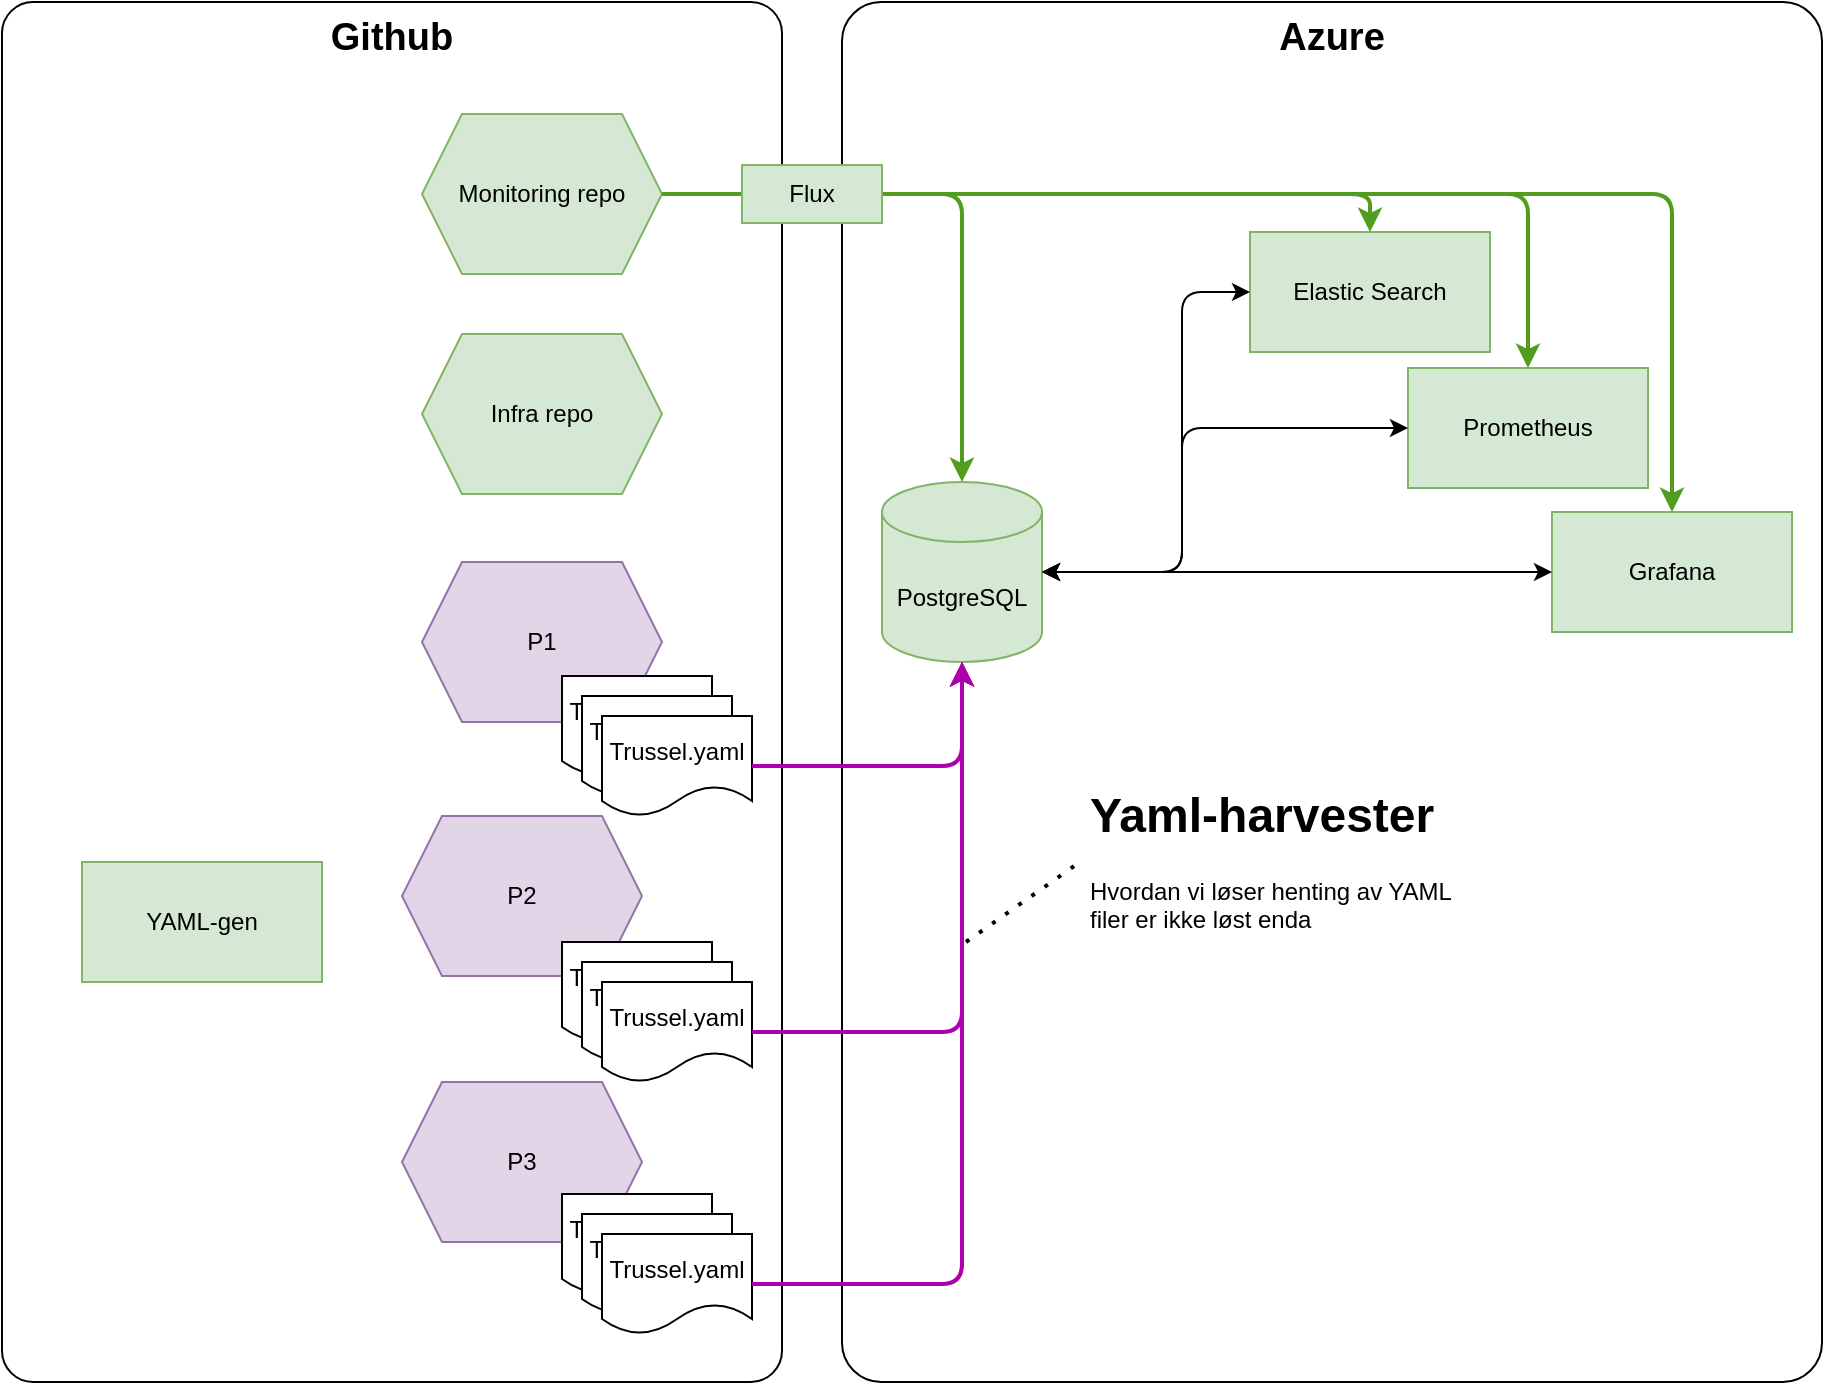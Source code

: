<mxfile version="20.8.16" type="device"><diagram name="Page-1" id="fscHKV_9pX_qJ2a3a6fP"><mxGraphModel dx="2954" dy="2338" grid="1" gridSize="10" guides="1" tooltips="1" connect="1" arrows="1" fold="1" page="1" pageScale="1" pageWidth="850" pageHeight="1100" math="0" shadow="0"><root><mxCell id="0"/><mxCell id="1" parent="0"/><mxCell id="vWF6bWzuH0LJniPWj4b2-16" value="Azure" style="rounded=1;whiteSpace=wrap;html=1;verticalAlign=top;arcSize=4;fontSize=19;fontStyle=1" vertex="1" parent="1"><mxGeometry x="600" y="-96" width="490" height="690" as="geometry"/></mxCell><mxCell id="vWF6bWzuH0LJniPWj4b2-1" value="Github" style="rounded=1;whiteSpace=wrap;html=1;verticalAlign=top;arcSize=4;fontSize=19;fontStyle=1" vertex="1" parent="1"><mxGeometry x="180" y="-96" width="390" height="690" as="geometry"/></mxCell><mxCell id="vWF6bWzuH0LJniPWj4b2-2" value="YAML-gen" style="rounded=0;whiteSpace=wrap;html=1;fillColor=#d5e8d4;strokeColor=#82b366;" vertex="1" parent="1"><mxGeometry x="220" y="334" width="120" height="60" as="geometry"/></mxCell><mxCell id="vWF6bWzuH0LJniPWj4b2-4" value="P1" style="shape=hexagon;perimeter=hexagonPerimeter2;whiteSpace=wrap;html=1;fixedSize=1;fillColor=#e1d5e7;strokeColor=#9673a6;" vertex="1" parent="1"><mxGeometry x="390" y="184" width="120" height="80" as="geometry"/></mxCell><mxCell id="vWF6bWzuH0LJniPWj4b2-5" value="P2" style="shape=hexagon;perimeter=hexagonPerimeter2;whiteSpace=wrap;html=1;fixedSize=1;fillColor=#e1d5e7;strokeColor=#9673a6;" vertex="1" parent="1"><mxGeometry x="380" y="311" width="120" height="80" as="geometry"/></mxCell><mxCell id="vWF6bWzuH0LJniPWj4b2-6" value="P3" style="shape=hexagon;perimeter=hexagonPerimeter2;whiteSpace=wrap;html=1;fixedSize=1;fillColor=#e1d5e7;strokeColor=#9673a6;" vertex="1" parent="1"><mxGeometry x="380" y="444" width="120" height="80" as="geometry"/></mxCell><mxCell id="vWF6bWzuH0LJniPWj4b2-8" value="Trussel.yaml" style="shape=document;whiteSpace=wrap;html=1;boundedLbl=1;" vertex="1" parent="1"><mxGeometry x="460" y="374" width="75" height="50" as="geometry"/></mxCell><mxCell id="vWF6bWzuH0LJniPWj4b2-9" value="Trussel.yaml" style="shape=document;whiteSpace=wrap;html=1;boundedLbl=1;" vertex="1" parent="1"><mxGeometry x="460" y="500" width="75" height="50" as="geometry"/></mxCell><mxCell id="vWF6bWzuH0LJniPWj4b2-3" value="Trussel.yaml" style="shape=document;whiteSpace=wrap;html=1;boundedLbl=1;" vertex="1" parent="1"><mxGeometry x="460" y="241" width="75" height="50" as="geometry"/></mxCell><mxCell id="vWF6bWzuH0LJniPWj4b2-10" value="Infra repo" style="shape=hexagon;perimeter=hexagonPerimeter2;whiteSpace=wrap;html=1;fixedSize=1;fillColor=#d5e8d4;strokeColor=#82b366;" vertex="1" parent="1"><mxGeometry x="390" y="70" width="120" height="80" as="geometry"/></mxCell><mxCell id="vWF6bWzuH0LJniPWj4b2-11" value="Monitoring repo" style="shape=hexagon;perimeter=hexagonPerimeter2;whiteSpace=wrap;html=1;fixedSize=1;fillColor=#d5e8d4;strokeColor=#82b366;" vertex="1" parent="1"><mxGeometry x="390" y="-40" width="120" height="80" as="geometry"/></mxCell><mxCell id="vWF6bWzuH0LJniPWj4b2-12" value="PostgreSQL" style="shape=cylinder3;whiteSpace=wrap;html=1;boundedLbl=1;backgroundOutline=1;size=15;fillColor=#d5e8d4;strokeColor=#82b366;" vertex="1" parent="1"><mxGeometry x="620" y="144" width="80" height="90" as="geometry"/></mxCell><mxCell id="vWF6bWzuH0LJniPWj4b2-13" value="Prometheus" style="rounded=0;whiteSpace=wrap;html=1;fillColor=#d5e8d4;strokeColor=#82b366;" vertex="1" parent="1"><mxGeometry x="883" y="87" width="120" height="60" as="geometry"/></mxCell><mxCell id="vWF6bWzuH0LJniPWj4b2-14" value="Grafana" style="rounded=0;whiteSpace=wrap;html=1;fillColor=#d5e8d4;strokeColor=#82b366;" vertex="1" parent="1"><mxGeometry x="955" y="159" width="120" height="60" as="geometry"/></mxCell><mxCell id="vWF6bWzuH0LJniPWj4b2-15" value="Elastic Search" style="rounded=0;whiteSpace=wrap;html=1;fillColor=#d5e8d4;strokeColor=#82b366;" vertex="1" parent="1"><mxGeometry x="804" y="19" width="120" height="60" as="geometry"/></mxCell><mxCell id="vWF6bWzuH0LJniPWj4b2-17" value="Trussel.yaml" style="shape=document;whiteSpace=wrap;html=1;boundedLbl=1;" vertex="1" parent="1"><mxGeometry x="470" y="251" width="75" height="50" as="geometry"/></mxCell><mxCell id="vWF6bWzuH0LJniPWj4b2-18" value="Trussel.yaml" style="shape=document;whiteSpace=wrap;html=1;boundedLbl=1;" vertex="1" parent="1"><mxGeometry x="480" y="261" width="75" height="50" as="geometry"/></mxCell><mxCell id="vWF6bWzuH0LJniPWj4b2-19" value="Trussel.yaml" style="shape=document;whiteSpace=wrap;html=1;boundedLbl=1;" vertex="1" parent="1"><mxGeometry x="470" y="384" width="75" height="50" as="geometry"/></mxCell><mxCell id="vWF6bWzuH0LJniPWj4b2-20" value="Trussel.yaml" style="shape=document;whiteSpace=wrap;html=1;boundedLbl=1;" vertex="1" parent="1"><mxGeometry x="480" y="394" width="75" height="50" as="geometry"/></mxCell><mxCell id="vWF6bWzuH0LJniPWj4b2-21" value="Trussel.yaml" style="shape=document;whiteSpace=wrap;html=1;boundedLbl=1;" vertex="1" parent="1"><mxGeometry x="470" y="510" width="75" height="50" as="geometry"/></mxCell><mxCell id="vWF6bWzuH0LJniPWj4b2-22" value="Trussel.yaml" style="shape=document;whiteSpace=wrap;html=1;boundedLbl=1;" vertex="1" parent="1"><mxGeometry x="480" y="520" width="75" height="50" as="geometry"/></mxCell><mxCell id="vWF6bWzuH0LJniPWj4b2-24" value="" style="endArrow=classic;html=1;rounded=1;exitX=1;exitY=0.5;exitDx=0;exitDy=0;entryX=0.5;entryY=1;entryDx=0;entryDy=0;entryPerimeter=0;jumpStyle=none;edgeStyle=elbowEdgeStyle;strokeWidth=2;strokeColor=#AB00AB;" edge="1" parent="1" source="vWF6bWzuH0LJniPWj4b2-18" target="vWF6bWzuH0LJniPWj4b2-12"><mxGeometry width="50" height="50" relative="1" as="geometry"><mxPoint x="700" y="330" as="sourcePoint"/><mxPoint x="750" y="280" as="targetPoint"/><Array as="points"><mxPoint x="660" y="200"/></Array></mxGeometry></mxCell><mxCell id="vWF6bWzuH0LJniPWj4b2-25" value="" style="endArrow=classic;html=1;rounded=1;exitX=1;exitY=0.5;exitDx=0;exitDy=0;entryX=0.5;entryY=1;entryDx=0;entryDy=0;entryPerimeter=0;jumpStyle=none;edgeStyle=elbowEdgeStyle;strokeWidth=2;strokeColor=#AB00AB;" edge="1" parent="1" source="vWF6bWzuH0LJniPWj4b2-20" target="vWF6bWzuH0LJniPWj4b2-12"><mxGeometry width="50" height="50" relative="1" as="geometry"><mxPoint x="565" y="296" as="sourcePoint"/><mxPoint x="850" y="124" as="targetPoint"/><Array as="points"><mxPoint x="660" y="250"/></Array></mxGeometry></mxCell><mxCell id="vWF6bWzuH0LJniPWj4b2-26" value="" style="endArrow=classic;html=1;rounded=1;entryX=0.5;entryY=1;entryDx=0;entryDy=0;entryPerimeter=0;exitX=1;exitY=0.5;exitDx=0;exitDy=0;jumpStyle=none;edgeStyle=elbowEdgeStyle;strokeWidth=2;strokeColor=#AB00AB;" edge="1" parent="1" source="vWF6bWzuH0LJniPWj4b2-22" target="vWF6bWzuH0LJniPWj4b2-12"><mxGeometry width="50" height="50" relative="1" as="geometry"><mxPoint x="560" y="540" as="sourcePoint"/><mxPoint x="860" y="134" as="targetPoint"/><Array as="points"><mxPoint x="660" y="310"/></Array></mxGeometry></mxCell><mxCell id="vWF6bWzuH0LJniPWj4b2-31" value="" style="endArrow=classic;html=1;rounded=1;jumpStyle=none;exitX=1;exitY=0.5;exitDx=0;exitDy=0;entryX=0.5;entryY=0;entryDx=0;entryDy=0;edgeStyle=elbowEdgeStyle;strokeWidth=2;strokeColor=#529d20;" edge="1" parent="1" source="vWF6bWzuH0LJniPWj4b2-11" target="vWF6bWzuH0LJniPWj4b2-13"><mxGeometry width="50" height="50" relative="1" as="geometry"><mxPoint x="700" y="10" as="sourcePoint"/><mxPoint x="750" y="-40" as="targetPoint"/><Array as="points"><mxPoint x="943" y="50"/></Array></mxGeometry></mxCell><mxCell id="vWF6bWzuH0LJniPWj4b2-32" value="" style="endArrow=classic;html=1;rounded=1;jumpStyle=none;exitX=1;exitY=0.5;exitDx=0;exitDy=0;entryX=0.5;entryY=0;entryDx=0;entryDy=0;edgeStyle=elbowEdgeStyle;strokeWidth=2;strokeColor=#529d20;" edge="1" parent="1" source="vWF6bWzuH0LJniPWj4b2-11" target="vWF6bWzuH0LJniPWj4b2-14"><mxGeometry width="50" height="50" relative="1" as="geometry"><mxPoint x="680" y="20" as="sourcePoint"/><mxPoint x="730" y="-30" as="targetPoint"/><Array as="points"><mxPoint x="1015" y="70"/></Array></mxGeometry></mxCell><mxCell id="vWF6bWzuH0LJniPWj4b2-33" value="" style="endArrow=classic;html=1;rounded=1;jumpStyle=none;entryX=0.5;entryY=0;entryDx=0;entryDy=0;edgeStyle=elbowEdgeStyle;elbow=vertical;strokeWidth=2;strokeColor=#529d20;" edge="1" parent="1" target="vWF6bWzuH0LJniPWj4b2-15"><mxGeometry width="50" height="50" relative="1" as="geometry"><mxPoint x="510" as="sourcePoint"/><mxPoint x="990" y="370" as="targetPoint"/><Array as="points"><mxPoint x="660"/></Array></mxGeometry></mxCell><mxCell id="vWF6bWzuH0LJniPWj4b2-34" value="" style="endArrow=classic;html=1;rounded=1;jumpStyle=none;exitX=1;exitY=0.5;exitDx=0;exitDy=0;entryX=0.5;entryY=0;entryDx=0;entryDy=0;entryPerimeter=0;edgeStyle=elbowEdgeStyle;elbow=vertical;strokeWidth=2;strokeColor=#529d20;" edge="1" parent="1" source="vWF6bWzuH0LJniPWj4b2-11" target="vWF6bWzuH0LJniPWj4b2-12"><mxGeometry width="50" height="50" relative="1" as="geometry"><mxPoint x="900" y="460" as="sourcePoint"/><mxPoint x="950" y="410" as="targetPoint"/><Array as="points"><mxPoint x="580"/></Array></mxGeometry></mxCell><mxCell id="vWF6bWzuH0LJniPWj4b2-35" value="Flux" style="rounded=0;whiteSpace=wrap;html=1;fillColor=#d5e8d4;strokeColor=#82b366;" vertex="1" parent="1"><mxGeometry x="550" y="-14.5" width="70" height="29" as="geometry"/></mxCell><mxCell id="vWF6bWzuH0LJniPWj4b2-36" value="&lt;h1&gt;Yaml-harvester&lt;/h1&gt;&lt;p&gt;Hvordan vi løser henting av YAML filer er ikke løst enda&lt;/p&gt;" style="text;html=1;strokeColor=none;fillColor=none;spacing=5;spacingTop=-20;whiteSpace=wrap;overflow=hidden;rounded=0;" vertex="1" parent="1"><mxGeometry x="719" y="291" width="190" height="86" as="geometry"/></mxCell><mxCell id="vWF6bWzuH0LJniPWj4b2-37" value="" style="endArrow=none;dashed=1;html=1;dashPattern=1 3;strokeWidth=2;rounded=1;elbow=vertical;jumpStyle=none;entryX=0;entryY=0.5;entryDx=0;entryDy=0;" edge="1" parent="1" target="vWF6bWzuH0LJniPWj4b2-36"><mxGeometry width="50" height="50" relative="1" as="geometry"><mxPoint x="662" y="374" as="sourcePoint"/><mxPoint x="712" y="324" as="targetPoint"/></mxGeometry></mxCell><mxCell id="vWF6bWzuH0LJniPWj4b2-38" value="" style="endArrow=classic;startArrow=classic;html=1;rounded=1;jumpStyle=none;exitX=1;exitY=0.5;exitDx=0;exitDy=0;exitPerimeter=0;entryX=0;entryY=0.5;entryDx=0;entryDy=0;edgeStyle=elbowEdgeStyle;" edge="1" parent="1" source="vWF6bWzuH0LJniPWj4b2-12" target="vWF6bWzuH0LJniPWj4b2-13"><mxGeometry width="50" height="50" relative="1" as="geometry"><mxPoint x="1000" y="290" as="sourcePoint"/><mxPoint x="1050" y="240" as="targetPoint"/><Array as="points"><mxPoint x="770" y="130"/></Array></mxGeometry></mxCell><mxCell id="vWF6bWzuH0LJniPWj4b2-39" value="" style="endArrow=classic;startArrow=classic;html=1;rounded=1;jumpStyle=none;exitX=1;exitY=0.5;exitDx=0;exitDy=0;exitPerimeter=0;entryX=0;entryY=0.5;entryDx=0;entryDy=0;edgeStyle=elbowEdgeStyle;" edge="1" parent="1" source="vWF6bWzuH0LJniPWj4b2-12" target="vWF6bWzuH0LJniPWj4b2-15"><mxGeometry width="50" height="50" relative="1" as="geometry"><mxPoint x="710" y="154" as="sourcePoint"/><mxPoint x="799" y="127" as="targetPoint"/><Array as="points"><mxPoint x="770" y="140"/></Array></mxGeometry></mxCell><mxCell id="vWF6bWzuH0LJniPWj4b2-40" value="" style="endArrow=classic;startArrow=classic;html=1;rounded=1;jumpStyle=none;exitX=1;exitY=0.5;exitDx=0;exitDy=0;exitPerimeter=0;edgeStyle=elbowEdgeStyle;entryX=0;entryY=0.5;entryDx=0;entryDy=0;" edge="1" parent="1" source="vWF6bWzuH0LJniPWj4b2-12" target="vWF6bWzuH0LJniPWj4b2-14"><mxGeometry width="50" height="50" relative="1" as="geometry"><mxPoint x="710" y="154" as="sourcePoint"/><mxPoint x="860" y="196" as="targetPoint"/><Array as="points"><mxPoint x="770" y="170"/></Array></mxGeometry></mxCell></root></mxGraphModel></diagram></mxfile>